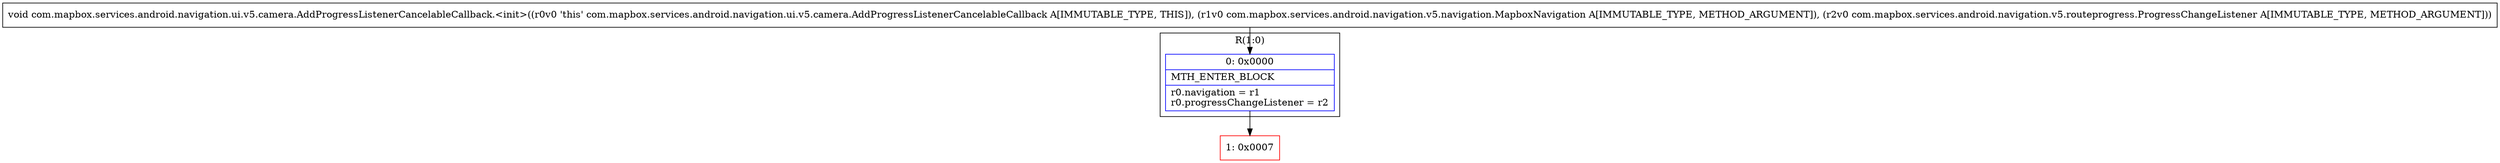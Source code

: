digraph "CFG forcom.mapbox.services.android.navigation.ui.v5.camera.AddProgressListenerCancelableCallback.\<init\>(Lcom\/mapbox\/services\/android\/navigation\/v5\/navigation\/MapboxNavigation;Lcom\/mapbox\/services\/android\/navigation\/v5\/routeprogress\/ProgressChangeListener;)V" {
subgraph cluster_Region_2046556540 {
label = "R(1:0)";
node [shape=record,color=blue];
Node_0 [shape=record,label="{0\:\ 0x0000|MTH_ENTER_BLOCK\l|r0.navigation = r1\lr0.progressChangeListener = r2\l}"];
}
Node_1 [shape=record,color=red,label="{1\:\ 0x0007}"];
MethodNode[shape=record,label="{void com.mapbox.services.android.navigation.ui.v5.camera.AddProgressListenerCancelableCallback.\<init\>((r0v0 'this' com.mapbox.services.android.navigation.ui.v5.camera.AddProgressListenerCancelableCallback A[IMMUTABLE_TYPE, THIS]), (r1v0 com.mapbox.services.android.navigation.v5.navigation.MapboxNavigation A[IMMUTABLE_TYPE, METHOD_ARGUMENT]), (r2v0 com.mapbox.services.android.navigation.v5.routeprogress.ProgressChangeListener A[IMMUTABLE_TYPE, METHOD_ARGUMENT])) }"];
MethodNode -> Node_0;
Node_0 -> Node_1;
}


